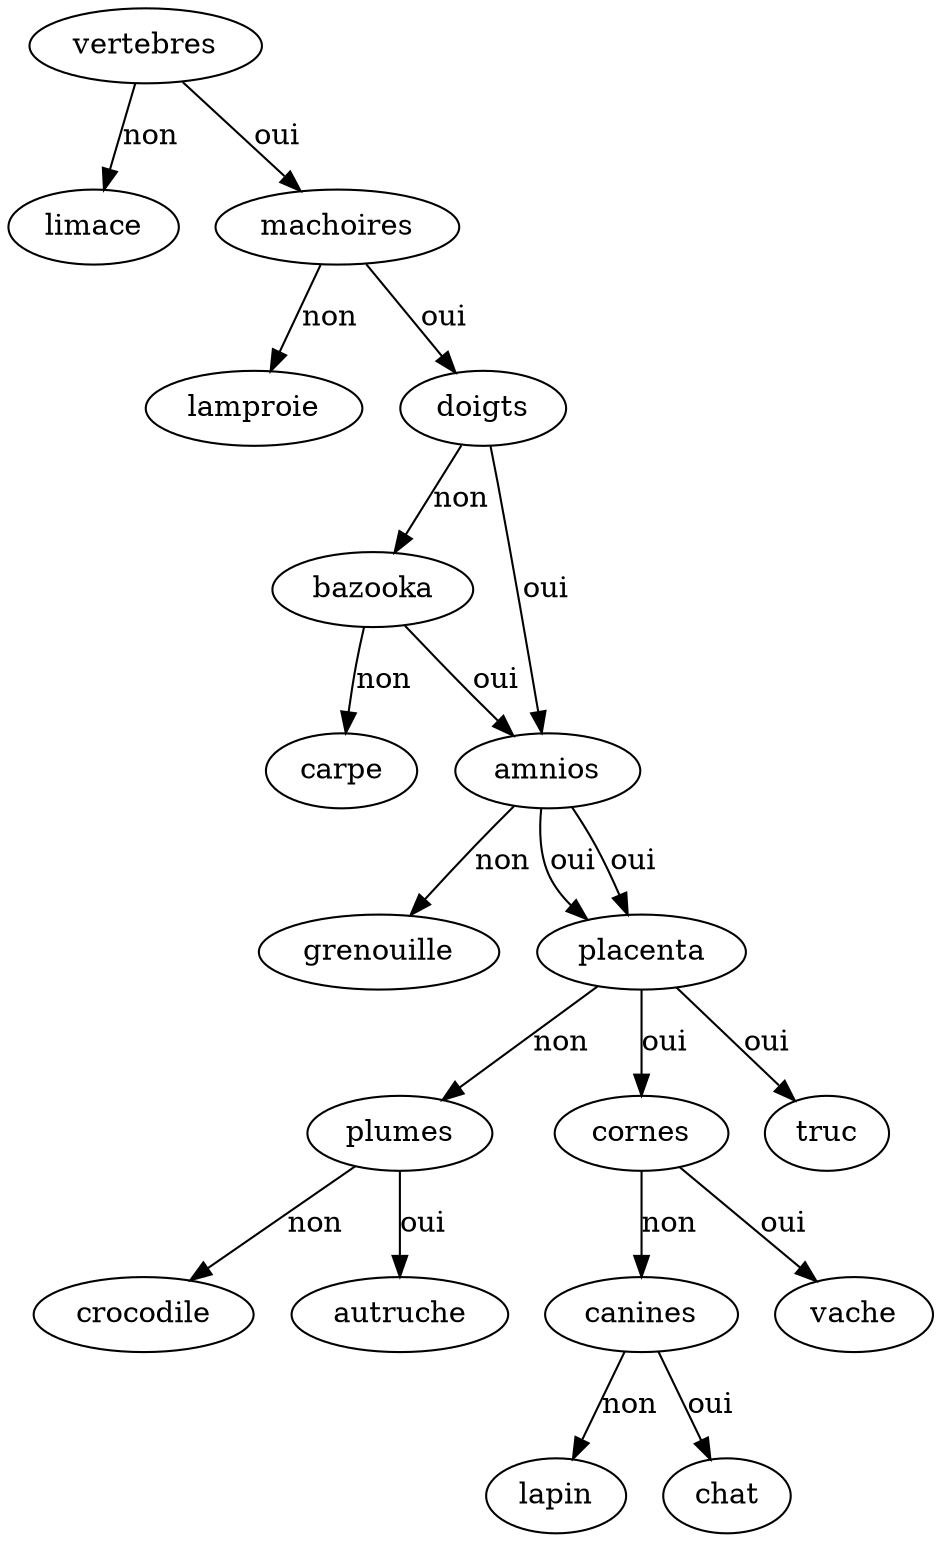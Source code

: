 digraph arbre { 
	vertebres -> limace [label = "non"]
	vertebres -> machoires [label = "oui"]
	machoires -> lamproie [label = "non"]
	machoires -> doigts [label = "oui"]
	doigts -> bazooka [label = "non"]
	doigts -> amnios [label = "oui"]
	bazooka -> carpe [label = "non"]
	bazooka -> amnios [label = "oui"]
	amnios -> grenouille [label = "non"]
	amnios -> placenta [label = "oui"]
	amnios -> placenta [label = "oui"]
	placenta -> plumes [label = "non"]
	placenta -> cornes [label = "oui"]
	placenta -> truc [label = "oui"]
	plumes -> crocodile [label = "non"]
	plumes -> autruche [label = "oui"]
	cornes -> canines [label = "non"]
	cornes -> vache [label = "oui"]
	canines -> lapin [label = "non"]
	canines -> chat [label = "oui"]
}